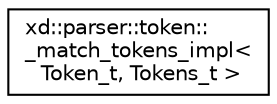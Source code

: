 digraph "Graphical Class Hierarchy"
{
  edge [fontname="Helvetica",fontsize="10",labelfontname="Helvetica",labelfontsize="10"];
  node [fontname="Helvetica",fontsize="10",shape=record];
  rankdir="LR";
  Node0 [label="xd::parser::token::\l_match_tokens_impl\<\l Token_t, Tokens_t \>",height=0.2,width=0.4,color="black", fillcolor="white", style="filled",URL="$structxd_1_1parser_1_1token_1_1__match__tokens__impl.html"];
}
